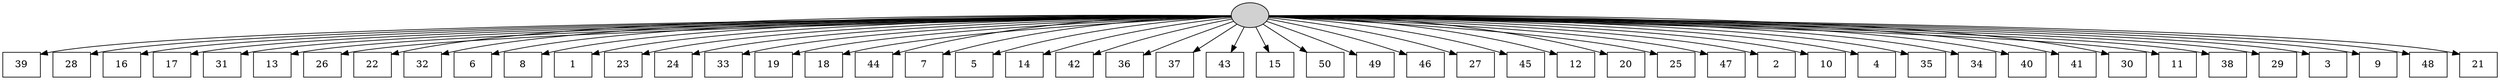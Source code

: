 digraph G {
0[style=filled, fillcolor=grey82, label=""];
1[shape=box,style=filled, fillcolor=white,label="39\n"];
2[shape=box,style=filled, fillcolor=white,label="28\n"];
3[shape=box,style=filled, fillcolor=white,label="16\n"];
4[shape=box,style=filled, fillcolor=white,label="17\n"];
5[shape=box,style=filled, fillcolor=white,label="31\n"];
6[shape=box,style=filled, fillcolor=white,label="13\n"];
7[shape=box,style=filled, fillcolor=white,label="26\n"];
8[shape=box,style=filled, fillcolor=white,label="22\n"];
9[shape=box,style=filled, fillcolor=white,label="32\n"];
10[shape=box,style=filled, fillcolor=white,label="6\n"];
11[shape=box,style=filled, fillcolor=white,label="8\n"];
12[shape=box,style=filled, fillcolor=white,label="1\n"];
13[shape=box,style=filled, fillcolor=white,label="23\n"];
14[shape=box,style=filled, fillcolor=white,label="24\n"];
15[shape=box,style=filled, fillcolor=white,label="33\n"];
16[shape=box,style=filled, fillcolor=white,label="19\n"];
17[shape=box,style=filled, fillcolor=white,label="18\n"];
18[shape=box,style=filled, fillcolor=white,label="44\n"];
19[shape=box,style=filled, fillcolor=white,label="7\n"];
20[shape=box,style=filled, fillcolor=white,label="5\n"];
21[shape=box,style=filled, fillcolor=white,label="14\n"];
22[shape=box,style=filled, fillcolor=white,label="42\n"];
23[shape=box,style=filled, fillcolor=white,label="36\n"];
24[shape=box,style=filled, fillcolor=white,label="37\n"];
25[shape=box,style=filled, fillcolor=white,label="43\n"];
26[shape=box,style=filled, fillcolor=white,label="15\n"];
27[shape=box,style=filled, fillcolor=white,label="50\n"];
28[shape=box,style=filled, fillcolor=white,label="49\n"];
29[shape=box,style=filled, fillcolor=white,label="46\n"];
30[shape=box,style=filled, fillcolor=white,label="27\n"];
31[shape=box,style=filled, fillcolor=white,label="45\n"];
32[shape=box,style=filled, fillcolor=white,label="12\n"];
33[shape=box,style=filled, fillcolor=white,label="20\n"];
34[shape=box,style=filled, fillcolor=white,label="25\n"];
35[shape=box,style=filled, fillcolor=white,label="47\n"];
36[shape=box,style=filled, fillcolor=white,label="2\n"];
37[shape=box,style=filled, fillcolor=white,label="10\n"];
38[shape=box,style=filled, fillcolor=white,label="4\n"];
39[shape=box,style=filled, fillcolor=white,label="35\n"];
40[shape=box,style=filled, fillcolor=white,label="34\n"];
41[shape=box,style=filled, fillcolor=white,label="40\n"];
42[shape=box,style=filled, fillcolor=white,label="41\n"];
43[shape=box,style=filled, fillcolor=white,label="30\n"];
44[shape=box,style=filled, fillcolor=white,label="11\n"];
45[shape=box,style=filled, fillcolor=white,label="38\n"];
46[shape=box,style=filled, fillcolor=white,label="29\n"];
47[shape=box,style=filled, fillcolor=white,label="3\n"];
48[shape=box,style=filled, fillcolor=white,label="9\n"];
49[shape=box,style=filled, fillcolor=white,label="48\n"];
50[shape=box,style=filled, fillcolor=white,label="21\n"];
0->1 ;
0->2 ;
0->3 ;
0->4 ;
0->5 ;
0->6 ;
0->7 ;
0->8 ;
0->9 ;
0->10 ;
0->11 ;
0->12 ;
0->13 ;
0->14 ;
0->15 ;
0->16 ;
0->17 ;
0->18 ;
0->19 ;
0->20 ;
0->21 ;
0->22 ;
0->23 ;
0->24 ;
0->25 ;
0->26 ;
0->27 ;
0->28 ;
0->29 ;
0->30 ;
0->31 ;
0->32 ;
0->33 ;
0->34 ;
0->35 ;
0->36 ;
0->37 ;
0->38 ;
0->39 ;
0->40 ;
0->41 ;
0->42 ;
0->43 ;
0->44 ;
0->45 ;
0->46 ;
0->47 ;
0->48 ;
0->49 ;
0->50 ;
}
